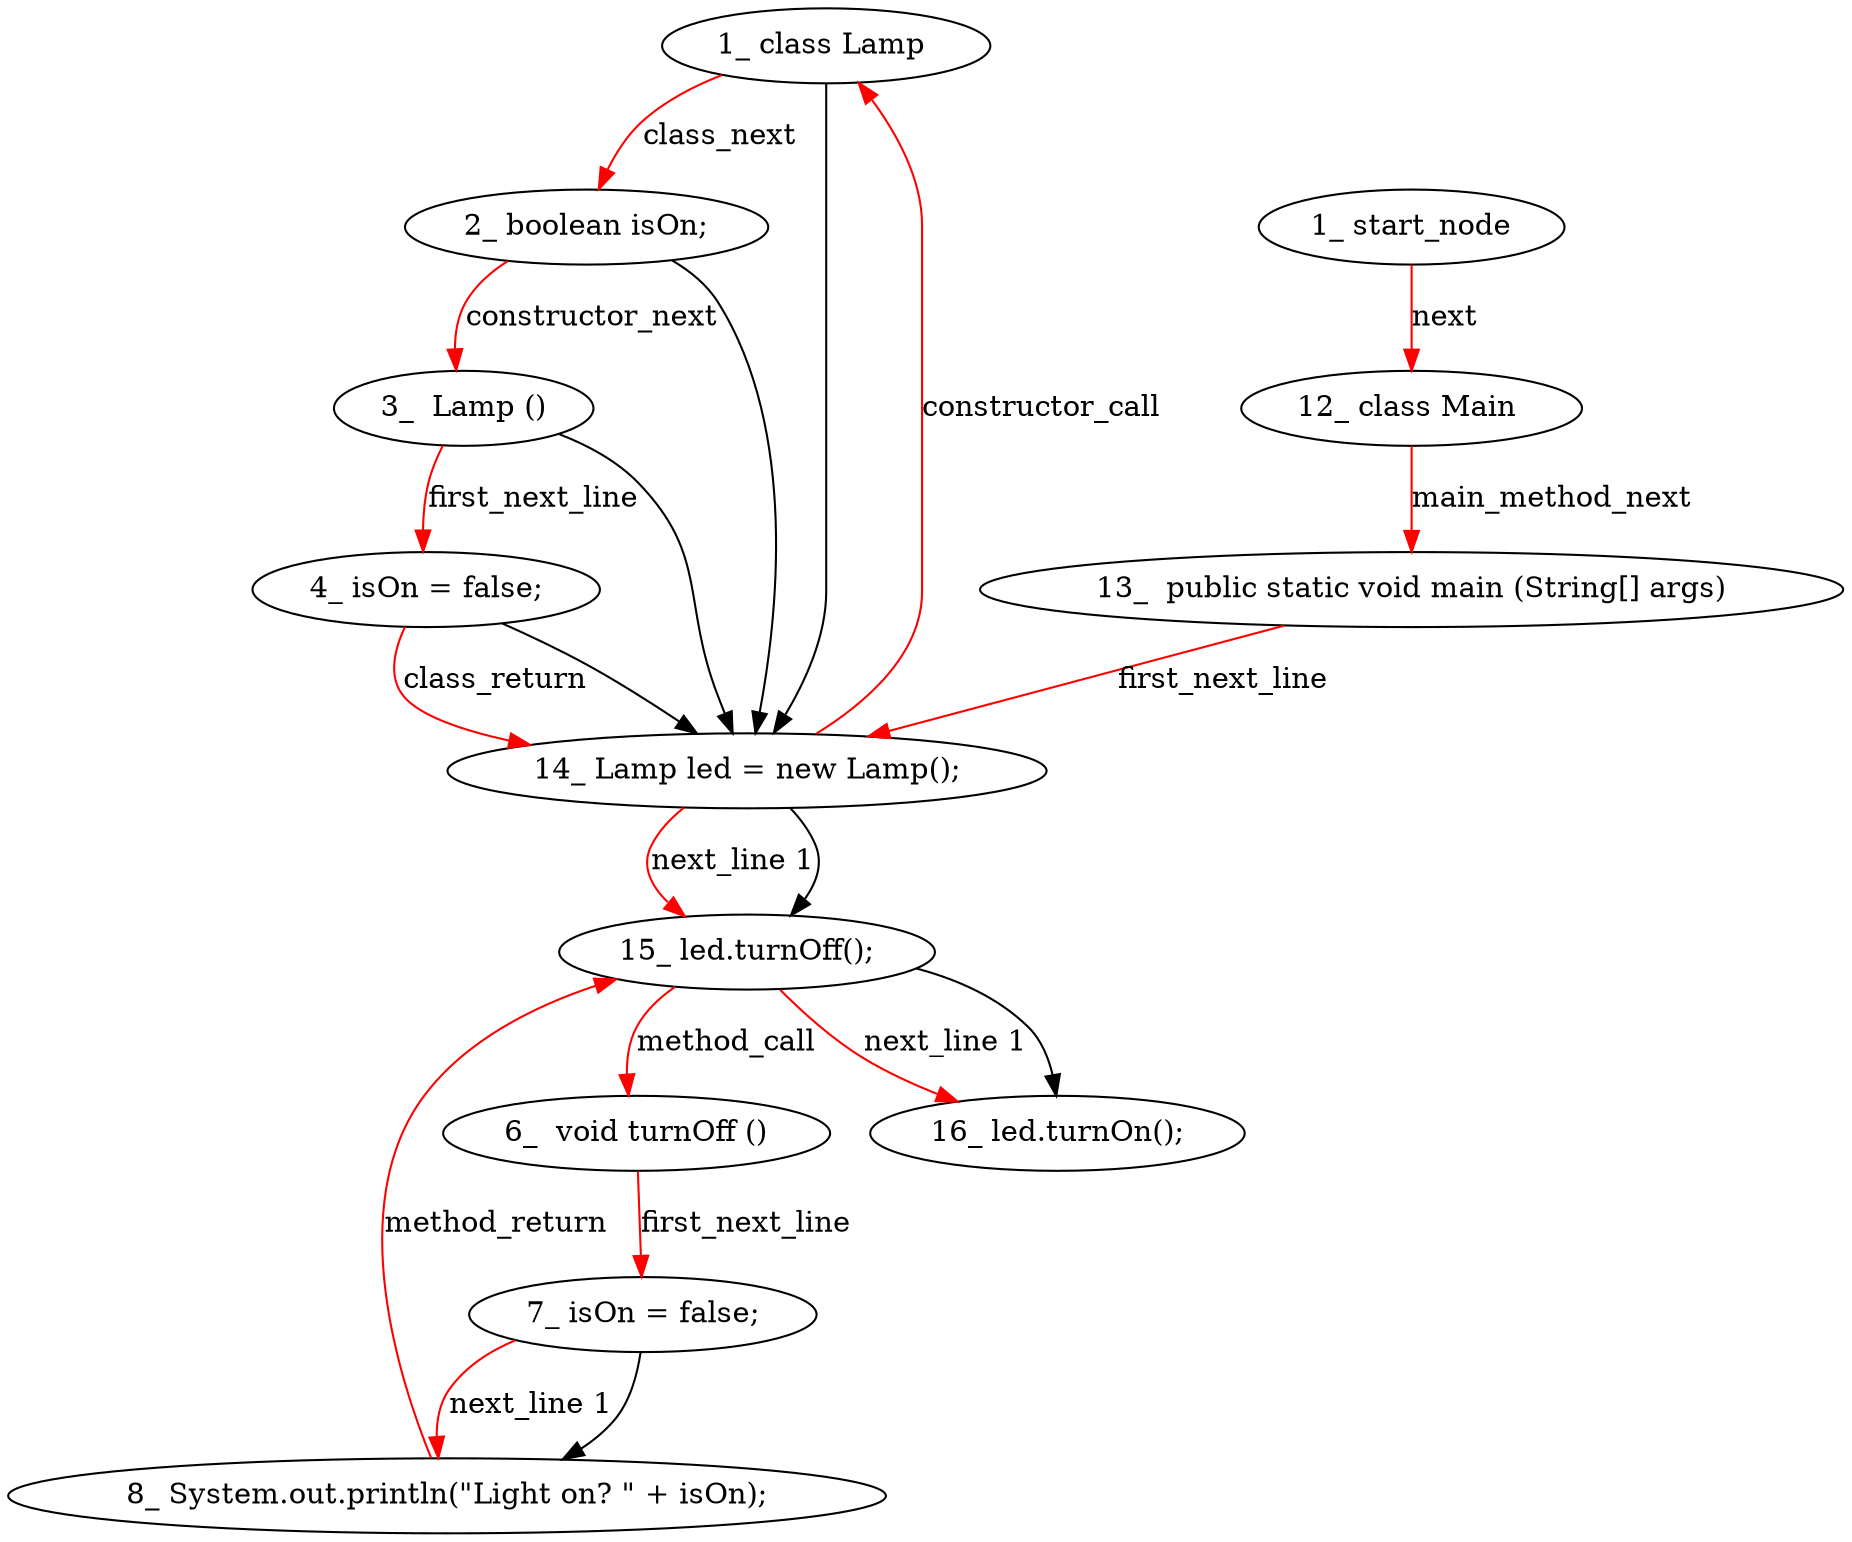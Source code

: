 digraph  {
6 [label="1_\ class\ Lamp\ ", type_label=class_declaration];
9 [label="2_\ boolean\ isOn;", type_label=expression_statement];
13 [label="3_\ \ Lamp\ \(\)", type_label=constructor_declaration];
17 [label="4_\ isOn\ =\ false;", type_label=expression_statement];
21 [label="6_\ \ void\ turnOff\ \(\)", type_label=method_declaration];
26 [label="7_\ isOn\ =\ false;", type_label=expression_statement];
30 [label="8_\ System\.out\.println\(\"Light\ on\?\ \"\ \+\ isOn\);", type_label=expression_statement];
40 [label="12_\ class\ Main\ ", type_label=class_declaration];
43 [label="13_\ \ public\ static\ void\ main\ \(String\[\]\ args\)", type_label=method_declaration];
54 [label="14_\ Lamp\ led\ =\ new\ Lamp\(\);", type_label=expression_statement];
61 [label="15_\ led\.turnOff\(\);", type_label=expression_statement];
66 [label="16_\ led\.turnOn\(\);", type_label=expression_statement];
1 [label="1_\ start_node", type_label=start];
6 -> 9  [color=red, controlflow_type=class_next, edge_type=CFG_edge, key=0, label=class_next];
6 -> 54  [key=0];
9 -> 13  [color=red, controlflow_type=constructor_next, edge_type=CFG_edge, key=0, label=constructor_next];
9 -> 54  [key=0];
13 -> 17  [color=red, controlflow_type=first_next_line, edge_type=CFG_edge, key=0, label=first_next_line];
13 -> 54  [key=0];
17 -> 54  [color=red, controlflow_type=class_return, edge_type=CFG_edge, key=0, label=class_return];
17 -> 54  [key=1];
21 -> 26  [color=red, controlflow_type=first_next_line, edge_type=CFG_edge, key=0, label=first_next_line];
26 -> 30  [color=red, controlflow_type="next_line 1", edge_type=CFG_edge, key=0, label="next_line 1"];
26 -> 30  [key=1, used_def=isOn];
30 -> 61  [color=red, controlflow_type=method_return, edge_type=CFG_edge, key=0, label=method_return];
40 -> 43  [color=red, controlflow_type=main_method_next, edge_type=CFG_edge, key=0, label=main_method_next];
43 -> 54  [color=red, controlflow_type=first_next_line, edge_type=CFG_edge, key=0, label=first_next_line];
54 -> 61  [color=red, controlflow_type="next_line 1", edge_type=CFG_edge, key=0, label="next_line 1"];
54 -> 61  [key=1, used_def=led];
54 -> 6  [color=red, controlflow_type="constructor_call|58", edge_type=CFG_edge, key=0, label=constructor_call, target_constructor=13];
61 -> 66  [color=red, controlflow_type="next_line 1", edge_type=CFG_edge, key=0, label="next_line 1"];
61 -> 66  [key=1, used_def=led];
61 -> 21  [color=red, controlflow_type="method_call|62", edge_type=CFG_edge, key=0, label=method_call];
1 -> 40  [color=red, controlflow_type=next, edge_type=CFG_edge, key=0, label=next];
}
